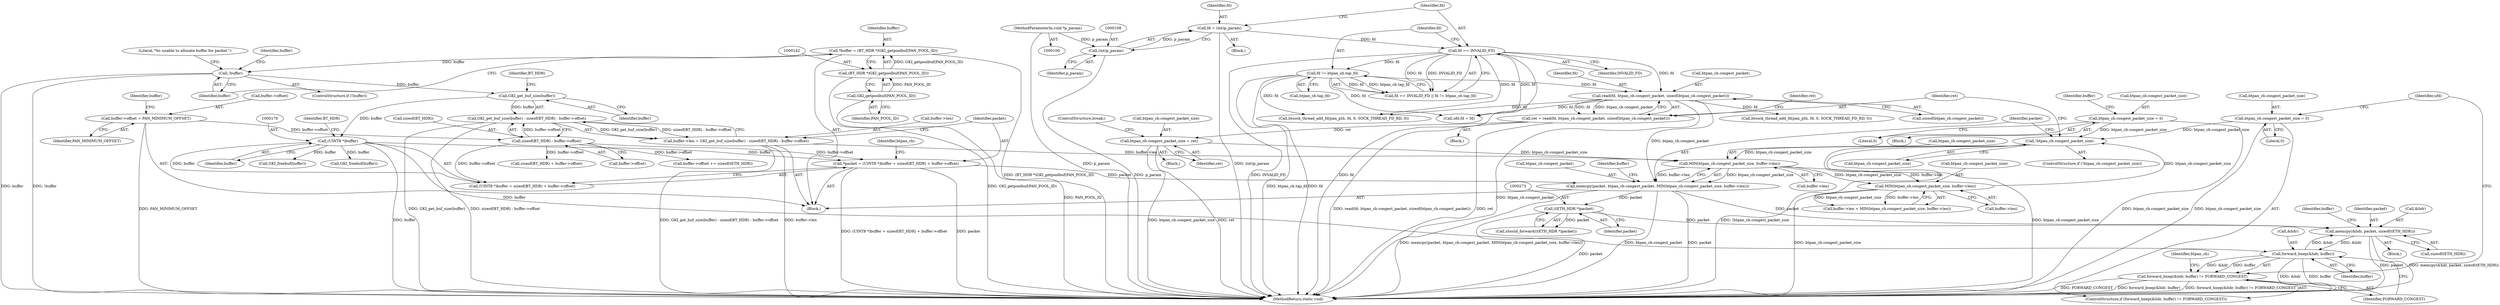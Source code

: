 digraph "0_Android_472271b153c5dc53c28beac55480a8d8434b2d5c_24@API" {
"1000277" [label="(Call,memcpy(&hdr, packet, sizeof(tETH_HDR)))"];
"1000297" [label="(Call,forward_bnep(&hdr, buffer))"];
"1000277" [label="(Call,memcpy(&hdr, packet, sizeof(tETH_HDR)))"];
"1000272" [label="(Call,(tETH_HDR *)packet)"];
"1000240" [label="(Call,memcpy(packet, btpan_cb.congest_packet, MIN(btpan_cb.congest_packet_size, buffer->len)))"];
"1000172" [label="(Call,*packet = (UINT8 *)buffer + sizeof(BT_HDR) + buffer->offset)"];
"1000175" [label="(Call,(UINT8 *)buffer)"];
"1000163" [label="(Call,GKI_get_buf_size(buffer))"];
"1000146" [label="(Call,!buffer)"];
"1000139" [label="(Call,*buffer = (BT_HDR *)GKI_getpoolbuf(PAN_POOL_ID))"];
"1000141" [label="(Call,(BT_HDR *)GKI_getpoolbuf(PAN_POOL_ID))"];
"1000143" [label="(Call,GKI_getpoolbuf(PAN_POOL_ID))"];
"1000165" [label="(Call,sizeof(BT_HDR) - buffer->offset)"];
"1000153" [label="(Call,buffer->offset = PAN_MINIMUM_OFFSET)"];
"1000193" [label="(Call,read(fd, btpan_cb.congest_packet, sizeof(btpan_cb.congest_packet)))"];
"1000112" [label="(Call,fd == INVALID_FD)"];
"1000105" [label="(Call,fd = (int)p_param)"];
"1000107" [label="(Call,(int)p_param)"];
"1000101" [label="(MethodParameterIn,void *p_param)"];
"1000115" [label="(Call,fd != btpan_cb.tap_fd)"];
"1000245" [label="(Call,MIN(btpan_cb.congest_packet_size, buffer->len))"];
"1000185" [label="(Call,!btpan_cb.congest_packet_size)"];
"1000302" [label="(Call,btpan_cb.congest_packet_size = 0)"];
"1000315" [label="(Call,btpan_cb.congest_packet_size = 0)"];
"1000256" [label="(Call,MIN(btpan_cb.congest_packet_size, buffer->len))"];
"1000234" [label="(Call,btpan_cb.congest_packet_size = ret)"];
"1000191" [label="(Call,ret = read(fd, btpan_cb.congest_packet, sizeof(btpan_cb.congest_packet)))"];
"1000158" [label="(Call,buffer->len = GKI_get_buf_size(buffer) - sizeof(BT_HDR) - buffer->offset)"];
"1000162" [label="(Call,GKI_get_buf_size(buffer) - sizeof(BT_HDR) - buffer->offset)"];
"1000296" [label="(Call,forward_bnep(&hdr, buffer) != FORWARD_CONGEST)"];
"1000242" [label="(Call,btpan_cb.congest_packet)"];
"1000315" [label="(Call,btpan_cb.congest_packet_size = 0)"];
"1000186" [label="(Call,btpan_cb.congest_packet_size)"];
"1000257" [label="(Call,btpan_cb.congest_packet_size)"];
"1000137" [label="(Block,)"];
"1000301" [label="(Identifier,FORWARD_CONGEST)"];
"1000277" [label="(Call,memcpy(&hdr, packet, sizeof(tETH_HDR)))"];
"1000141" [label="(Call,(BT_HDR *)GKI_getpoolbuf(PAN_POOL_ID))"];
"1000117" [label="(Call,btpan_cb.tap_fd)"];
"1000271" [label="(Call,should_forward((tETH_HDR *)packet))"];
"1000146" [label="(Call,!buffer)"];
"1000178" [label="(Call,sizeof(BT_HDR) + buffer->offset)"];
"1000240" [label="(Call,memcpy(packet, btpan_cb.congest_packet, MIN(btpan_cb.congest_packet_size, buffer->len)))"];
"1000162" [label="(Call,GKI_get_buf_size(buffer) - sizeof(BT_HDR) - buffer->offset)"];
"1000304" [label="(Identifier,btpan_cb)"];
"1000275" [label="(Block,)"];
"1000241" [label="(Identifier,packet)"];
"1000116" [label="(Identifier,fd)"];
"1000195" [label="(Call,btpan_cb.congest_packet)"];
"1000154" [label="(Call,buffer->offset)"];
"1000115" [label="(Call,fd != btpan_cb.tap_fd)"];
"1000306" [label="(Literal,0)"];
"1000114" [label="(Identifier,INVALID_FD)"];
"1000145" [label="(ControlStructure,if (!buffer))"];
"1000234" [label="(Call,btpan_cb.congest_packet_size = ret)"];
"1000144" [label="(Identifier,PAN_POOL_ID)"];
"1000321" [label="(Identifier,buffer)"];
"1000319" [label="(Literal,0)"];
"1000177" [label="(Identifier,buffer)"];
"1000297" [label="(Call,forward_bnep(&hdr, buffer))"];
"1000143" [label="(Call,GKI_getpoolbuf(PAN_POOL_ID))"];
"1000167" [label="(Identifier,BT_HDR)"];
"1000256" [label="(Call,MIN(btpan_cb.congest_packet_size, buffer->len))"];
"1000252" [label="(Call,buffer->len = MIN(btpan_cb.congest_packet_size, buffer->len))"];
"1000109" [label="(Identifier,p_param)"];
"1000189" [label="(Block,)"];
"1000164" [label="(Identifier,buffer)"];
"1000160" [label="(Identifier,buffer)"];
"1000308" [label="(Block,)"];
"1000245" [label="(Call,MIN(btpan_cb.congest_packet_size, buffer->len))"];
"1000168" [label="(Call,buffer->offset)"];
"1000102" [label="(Block,)"];
"1000272" [label="(Call,(tETH_HDR *)packet)"];
"1000226" [label="(Call,btsock_thread_add_fd(pan_pth, fd, 0, SOCK_THREAD_FD_RD, 0))"];
"1000192" [label="(Identifier,ret)"];
"1000260" [label="(Call,buffer->len)"];
"1000351" [label="(Call,btsock_thread_add_fd(pan_pth, fd, 0, SOCK_THREAD_FD_RD, 0))"];
"1000296" [label="(Call,forward_bnep(&hdr, buffer) != FORWARD_CONGEST)"];
"1000285" [label="(Identifier,buffer)"];
"1000175" [label="(Call,(UINT8 *)buffer)"];
"1000224" [label="(Call,GKI_freebuf(buffer))"];
"1000281" [label="(Call,sizeof(tETH_HDR))"];
"1000249" [label="(Call,buffer->len)"];
"1000155" [label="(Identifier,buffer)"];
"1000157" [label="(Identifier,PAN_MINIMUM_OFFSET)"];
"1000303" [label="(Call,btpan_cb.congest_packet_size)"];
"1000111" [label="(Call,fd == INVALID_FD || fd != btpan_cb.tap_fd)"];
"1000204" [label="(Block,)"];
"1000101" [label="(MethodParameterIn,void *p_param)"];
"1000147" [label="(Identifier,buffer)"];
"1000289" [label="(Call,buffer->offset += sizeof(tETH_HDR))"];
"1000320" [label="(Call,GKI_freebuf(buffer))"];
"1000300" [label="(Identifier,buffer)"];
"1000153" [label="(Call,buffer->offset = PAN_MINIMUM_OFFSET)"];
"1000107" [label="(Call,(int)p_param)"];
"1000106" [label="(Identifier,fd)"];
"1000274" [label="(Identifier,packet)"];
"1000280" [label="(Identifier,packet)"];
"1000174" [label="(Call,(UINT8 *)buffer + sizeof(BT_HDR) + buffer->offset)"];
"1000150" [label="(Literal,\"%s unable to allocate buffer for packet.\")"];
"1000105" [label="(Call,fd = (int)p_param)"];
"1000158" [label="(Call,buffer->len = GKI_get_buf_size(buffer) - sizeof(BT_HDR) - buffer->offset)"];
"1000324" [label="(Identifier,ufd)"];
"1000254" [label="(Identifier,buffer)"];
"1000278" [label="(Call,&hdr)"];
"1000139" [label="(Call,*buffer = (BT_HDR *)GKI_getpoolbuf(PAN_POOL_ID))"];
"1000166" [label="(Call,sizeof(BT_HDR))"];
"1000198" [label="(Call,sizeof(btpan_cb.congest_packet))"];
"1000316" [label="(Call,btpan_cb.congest_packet_size)"];
"1000246" [label="(Call,btpan_cb.congest_packet_size)"];
"1000191" [label="(Call,ret = read(fd, btpan_cb.congest_packet, sizeof(btpan_cb.congest_packet)))"];
"1000194" [label="(Identifier,fd)"];
"1000180" [label="(Identifier,BT_HDR)"];
"1000295" [label="(ControlStructure,if (forward_bnep(&hdr, buffer) != FORWARD_CONGEST))"];
"1000140" [label="(Identifier,buffer)"];
"1000165" [label="(Call,sizeof(BT_HDR) - buffer->offset)"];
"1000113" [label="(Identifier,fd)"];
"1000184" [label="(ControlStructure,if (!btpan_cb.congest_packet_size))"];
"1000203" [label="(Identifier,ret)"];
"1000298" [label="(Call,&hdr)"];
"1000159" [label="(Call,buffer->len)"];
"1000187" [label="(Identifier,btpan_cb)"];
"1000112" [label="(Call,fd == INVALID_FD)"];
"1000163" [label="(Call,GKI_get_buf_size(buffer))"];
"1000322" [label="(Call,ufd.fd = fd)"];
"1000235" [label="(Call,btpan_cb.congest_packet_size)"];
"1000238" [label="(Identifier,ret)"];
"1000357" [label="(MethodReturn,static void)"];
"1000173" [label="(Identifier,packet)"];
"1000172" [label="(Call,*packet = (UINT8 *)buffer + sizeof(BT_HDR) + buffer->offset)"];
"1000185" [label="(Call,!btpan_cb.congest_packet_size)"];
"1000193" [label="(Call,read(fd, btpan_cb.congest_packet, sizeof(btpan_cb.congest_packet)))"];
"1000302" [label="(Call,btpan_cb.congest_packet_size = 0)"];
"1000239" [label="(ControlStructure,break;)"];
"1000277" -> "1000275"  [label="AST: "];
"1000277" -> "1000281"  [label="CFG: "];
"1000278" -> "1000277"  [label="AST: "];
"1000280" -> "1000277"  [label="AST: "];
"1000281" -> "1000277"  [label="AST: "];
"1000285" -> "1000277"  [label="CFG: "];
"1000277" -> "1000357"  [label="DDG: packet"];
"1000277" -> "1000357"  [label="DDG: memcpy(&hdr, packet, sizeof(tETH_HDR))"];
"1000297" -> "1000277"  [label="DDG: &hdr"];
"1000272" -> "1000277"  [label="DDG: packet"];
"1000240" -> "1000277"  [label="DDG: packet"];
"1000277" -> "1000297"  [label="DDG: &hdr"];
"1000297" -> "1000296"  [label="AST: "];
"1000297" -> "1000300"  [label="CFG: "];
"1000298" -> "1000297"  [label="AST: "];
"1000300" -> "1000297"  [label="AST: "];
"1000301" -> "1000297"  [label="CFG: "];
"1000297" -> "1000357"  [label="DDG: &hdr"];
"1000297" -> "1000357"  [label="DDG: buffer"];
"1000297" -> "1000296"  [label="DDG: &hdr"];
"1000297" -> "1000296"  [label="DDG: buffer"];
"1000175" -> "1000297"  [label="DDG: buffer"];
"1000272" -> "1000271"  [label="AST: "];
"1000272" -> "1000274"  [label="CFG: "];
"1000273" -> "1000272"  [label="AST: "];
"1000274" -> "1000272"  [label="AST: "];
"1000271" -> "1000272"  [label="CFG: "];
"1000272" -> "1000357"  [label="DDG: packet"];
"1000272" -> "1000271"  [label="DDG: packet"];
"1000240" -> "1000272"  [label="DDG: packet"];
"1000240" -> "1000137"  [label="AST: "];
"1000240" -> "1000245"  [label="CFG: "];
"1000241" -> "1000240"  [label="AST: "];
"1000242" -> "1000240"  [label="AST: "];
"1000245" -> "1000240"  [label="AST: "];
"1000254" -> "1000240"  [label="CFG: "];
"1000240" -> "1000357"  [label="DDG: memcpy(packet, btpan_cb.congest_packet, MIN(btpan_cb.congest_packet_size, buffer->len))"];
"1000240" -> "1000357"  [label="DDG: btpan_cb.congest_packet"];
"1000240" -> "1000357"  [label="DDG: packet"];
"1000172" -> "1000240"  [label="DDG: packet"];
"1000193" -> "1000240"  [label="DDG: btpan_cb.congest_packet"];
"1000245" -> "1000240"  [label="DDG: btpan_cb.congest_packet_size"];
"1000245" -> "1000240"  [label="DDG: buffer->len"];
"1000172" -> "1000137"  [label="AST: "];
"1000172" -> "1000174"  [label="CFG: "];
"1000173" -> "1000172"  [label="AST: "];
"1000174" -> "1000172"  [label="AST: "];
"1000187" -> "1000172"  [label="CFG: "];
"1000172" -> "1000357"  [label="DDG: packet"];
"1000172" -> "1000357"  [label="DDG: (UINT8 *)buffer + sizeof(BT_HDR) + buffer->offset"];
"1000175" -> "1000172"  [label="DDG: buffer"];
"1000165" -> "1000172"  [label="DDG: buffer->offset"];
"1000175" -> "1000174"  [label="AST: "];
"1000175" -> "1000177"  [label="CFG: "];
"1000176" -> "1000175"  [label="AST: "];
"1000177" -> "1000175"  [label="AST: "];
"1000180" -> "1000175"  [label="CFG: "];
"1000175" -> "1000357"  [label="DDG: buffer"];
"1000175" -> "1000174"  [label="DDG: buffer"];
"1000163" -> "1000175"  [label="DDG: buffer"];
"1000175" -> "1000224"  [label="DDG: buffer"];
"1000175" -> "1000320"  [label="DDG: buffer"];
"1000163" -> "1000162"  [label="AST: "];
"1000163" -> "1000164"  [label="CFG: "];
"1000164" -> "1000163"  [label="AST: "];
"1000167" -> "1000163"  [label="CFG: "];
"1000163" -> "1000162"  [label="DDG: buffer"];
"1000146" -> "1000163"  [label="DDG: buffer"];
"1000146" -> "1000145"  [label="AST: "];
"1000146" -> "1000147"  [label="CFG: "];
"1000147" -> "1000146"  [label="AST: "];
"1000150" -> "1000146"  [label="CFG: "];
"1000155" -> "1000146"  [label="CFG: "];
"1000146" -> "1000357"  [label="DDG: !buffer"];
"1000146" -> "1000357"  [label="DDG: buffer"];
"1000139" -> "1000146"  [label="DDG: buffer"];
"1000139" -> "1000137"  [label="AST: "];
"1000139" -> "1000141"  [label="CFG: "];
"1000140" -> "1000139"  [label="AST: "];
"1000141" -> "1000139"  [label="AST: "];
"1000147" -> "1000139"  [label="CFG: "];
"1000139" -> "1000357"  [label="DDG: (BT_HDR *)GKI_getpoolbuf(PAN_POOL_ID)"];
"1000141" -> "1000139"  [label="DDG: GKI_getpoolbuf(PAN_POOL_ID)"];
"1000141" -> "1000143"  [label="CFG: "];
"1000142" -> "1000141"  [label="AST: "];
"1000143" -> "1000141"  [label="AST: "];
"1000141" -> "1000357"  [label="DDG: GKI_getpoolbuf(PAN_POOL_ID)"];
"1000143" -> "1000141"  [label="DDG: PAN_POOL_ID"];
"1000143" -> "1000144"  [label="CFG: "];
"1000144" -> "1000143"  [label="AST: "];
"1000143" -> "1000357"  [label="DDG: PAN_POOL_ID"];
"1000165" -> "1000162"  [label="AST: "];
"1000165" -> "1000168"  [label="CFG: "];
"1000166" -> "1000165"  [label="AST: "];
"1000168" -> "1000165"  [label="AST: "];
"1000162" -> "1000165"  [label="CFG: "];
"1000165" -> "1000162"  [label="DDG: buffer->offset"];
"1000153" -> "1000165"  [label="DDG: buffer->offset"];
"1000165" -> "1000174"  [label="DDG: buffer->offset"];
"1000165" -> "1000178"  [label="DDG: buffer->offset"];
"1000165" -> "1000289"  [label="DDG: buffer->offset"];
"1000153" -> "1000137"  [label="AST: "];
"1000153" -> "1000157"  [label="CFG: "];
"1000154" -> "1000153"  [label="AST: "];
"1000157" -> "1000153"  [label="AST: "];
"1000160" -> "1000153"  [label="CFG: "];
"1000153" -> "1000357"  [label="DDG: PAN_MINIMUM_OFFSET"];
"1000193" -> "1000191"  [label="AST: "];
"1000193" -> "1000198"  [label="CFG: "];
"1000194" -> "1000193"  [label="AST: "];
"1000195" -> "1000193"  [label="AST: "];
"1000198" -> "1000193"  [label="AST: "];
"1000191" -> "1000193"  [label="CFG: "];
"1000193" -> "1000357"  [label="DDG: btpan_cb.congest_packet"];
"1000193" -> "1000191"  [label="DDG: fd"];
"1000193" -> "1000191"  [label="DDG: btpan_cb.congest_packet"];
"1000112" -> "1000193"  [label="DDG: fd"];
"1000115" -> "1000193"  [label="DDG: fd"];
"1000193" -> "1000226"  [label="DDG: fd"];
"1000193" -> "1000322"  [label="DDG: fd"];
"1000193" -> "1000351"  [label="DDG: fd"];
"1000112" -> "1000111"  [label="AST: "];
"1000112" -> "1000114"  [label="CFG: "];
"1000113" -> "1000112"  [label="AST: "];
"1000114" -> "1000112"  [label="AST: "];
"1000116" -> "1000112"  [label="CFG: "];
"1000111" -> "1000112"  [label="CFG: "];
"1000112" -> "1000357"  [label="DDG: INVALID_FD"];
"1000112" -> "1000357"  [label="DDG: fd"];
"1000112" -> "1000111"  [label="DDG: fd"];
"1000112" -> "1000111"  [label="DDG: INVALID_FD"];
"1000105" -> "1000112"  [label="DDG: fd"];
"1000112" -> "1000115"  [label="DDG: fd"];
"1000112" -> "1000322"  [label="DDG: fd"];
"1000112" -> "1000351"  [label="DDG: fd"];
"1000105" -> "1000102"  [label="AST: "];
"1000105" -> "1000107"  [label="CFG: "];
"1000106" -> "1000105"  [label="AST: "];
"1000107" -> "1000105"  [label="AST: "];
"1000113" -> "1000105"  [label="CFG: "];
"1000105" -> "1000357"  [label="DDG: (int)p_param"];
"1000107" -> "1000105"  [label="DDG: p_param"];
"1000107" -> "1000109"  [label="CFG: "];
"1000108" -> "1000107"  [label="AST: "];
"1000109" -> "1000107"  [label="AST: "];
"1000107" -> "1000357"  [label="DDG: p_param"];
"1000101" -> "1000107"  [label="DDG: p_param"];
"1000101" -> "1000100"  [label="AST: "];
"1000101" -> "1000357"  [label="DDG: p_param"];
"1000115" -> "1000111"  [label="AST: "];
"1000115" -> "1000117"  [label="CFG: "];
"1000116" -> "1000115"  [label="AST: "];
"1000117" -> "1000115"  [label="AST: "];
"1000111" -> "1000115"  [label="CFG: "];
"1000115" -> "1000357"  [label="DDG: btpan_cb.tap_fd"];
"1000115" -> "1000357"  [label="DDG: fd"];
"1000115" -> "1000111"  [label="DDG: fd"];
"1000115" -> "1000111"  [label="DDG: btpan_cb.tap_fd"];
"1000115" -> "1000322"  [label="DDG: fd"];
"1000115" -> "1000351"  [label="DDG: fd"];
"1000245" -> "1000249"  [label="CFG: "];
"1000246" -> "1000245"  [label="AST: "];
"1000249" -> "1000245"  [label="AST: "];
"1000185" -> "1000245"  [label="DDG: btpan_cb.congest_packet_size"];
"1000234" -> "1000245"  [label="DDG: btpan_cb.congest_packet_size"];
"1000158" -> "1000245"  [label="DDG: buffer->len"];
"1000245" -> "1000256"  [label="DDG: btpan_cb.congest_packet_size"];
"1000245" -> "1000256"  [label="DDG: buffer->len"];
"1000185" -> "1000184"  [label="AST: "];
"1000185" -> "1000186"  [label="CFG: "];
"1000186" -> "1000185"  [label="AST: "];
"1000192" -> "1000185"  [label="CFG: "];
"1000241" -> "1000185"  [label="CFG: "];
"1000185" -> "1000357"  [label="DDG: btpan_cb.congest_packet_size"];
"1000185" -> "1000357"  [label="DDG: !btpan_cb.congest_packet_size"];
"1000302" -> "1000185"  [label="DDG: btpan_cb.congest_packet_size"];
"1000315" -> "1000185"  [label="DDG: btpan_cb.congest_packet_size"];
"1000256" -> "1000185"  [label="DDG: btpan_cb.congest_packet_size"];
"1000302" -> "1000295"  [label="AST: "];
"1000302" -> "1000306"  [label="CFG: "];
"1000303" -> "1000302"  [label="AST: "];
"1000306" -> "1000302"  [label="AST: "];
"1000324" -> "1000302"  [label="CFG: "];
"1000302" -> "1000357"  [label="DDG: btpan_cb.congest_packet_size"];
"1000315" -> "1000308"  [label="AST: "];
"1000315" -> "1000319"  [label="CFG: "];
"1000316" -> "1000315"  [label="AST: "];
"1000319" -> "1000315"  [label="AST: "];
"1000321" -> "1000315"  [label="CFG: "];
"1000315" -> "1000357"  [label="DDG: btpan_cb.congest_packet_size"];
"1000256" -> "1000252"  [label="AST: "];
"1000256" -> "1000260"  [label="CFG: "];
"1000257" -> "1000256"  [label="AST: "];
"1000260" -> "1000256"  [label="AST: "];
"1000252" -> "1000256"  [label="CFG: "];
"1000256" -> "1000357"  [label="DDG: btpan_cb.congest_packet_size"];
"1000256" -> "1000252"  [label="DDG: btpan_cb.congest_packet_size"];
"1000256" -> "1000252"  [label="DDG: buffer->len"];
"1000234" -> "1000204"  [label="AST: "];
"1000234" -> "1000238"  [label="CFG: "];
"1000235" -> "1000234"  [label="AST: "];
"1000238" -> "1000234"  [label="AST: "];
"1000239" -> "1000234"  [label="CFG: "];
"1000234" -> "1000357"  [label="DDG: btpan_cb.congest_packet_size"];
"1000234" -> "1000357"  [label="DDG: ret"];
"1000191" -> "1000234"  [label="DDG: ret"];
"1000191" -> "1000189"  [label="AST: "];
"1000192" -> "1000191"  [label="AST: "];
"1000203" -> "1000191"  [label="CFG: "];
"1000191" -> "1000357"  [label="DDG: read(fd, btpan_cb.congest_packet, sizeof(btpan_cb.congest_packet))"];
"1000191" -> "1000357"  [label="DDG: ret"];
"1000158" -> "1000137"  [label="AST: "];
"1000158" -> "1000162"  [label="CFG: "];
"1000159" -> "1000158"  [label="AST: "];
"1000162" -> "1000158"  [label="AST: "];
"1000173" -> "1000158"  [label="CFG: "];
"1000158" -> "1000357"  [label="DDG: buffer->len"];
"1000158" -> "1000357"  [label="DDG: GKI_get_buf_size(buffer) - sizeof(BT_HDR) - buffer->offset"];
"1000162" -> "1000158"  [label="DDG: GKI_get_buf_size(buffer)"];
"1000162" -> "1000158"  [label="DDG: sizeof(BT_HDR) - buffer->offset"];
"1000162" -> "1000357"  [label="DDG: GKI_get_buf_size(buffer)"];
"1000162" -> "1000357"  [label="DDG: sizeof(BT_HDR) - buffer->offset"];
"1000296" -> "1000295"  [label="AST: "];
"1000296" -> "1000301"  [label="CFG: "];
"1000301" -> "1000296"  [label="AST: "];
"1000304" -> "1000296"  [label="CFG: "];
"1000324" -> "1000296"  [label="CFG: "];
"1000296" -> "1000357"  [label="DDG: forward_bnep(&hdr, buffer) != FORWARD_CONGEST"];
"1000296" -> "1000357"  [label="DDG: FORWARD_CONGEST"];
"1000296" -> "1000357"  [label="DDG: forward_bnep(&hdr, buffer)"];
}
